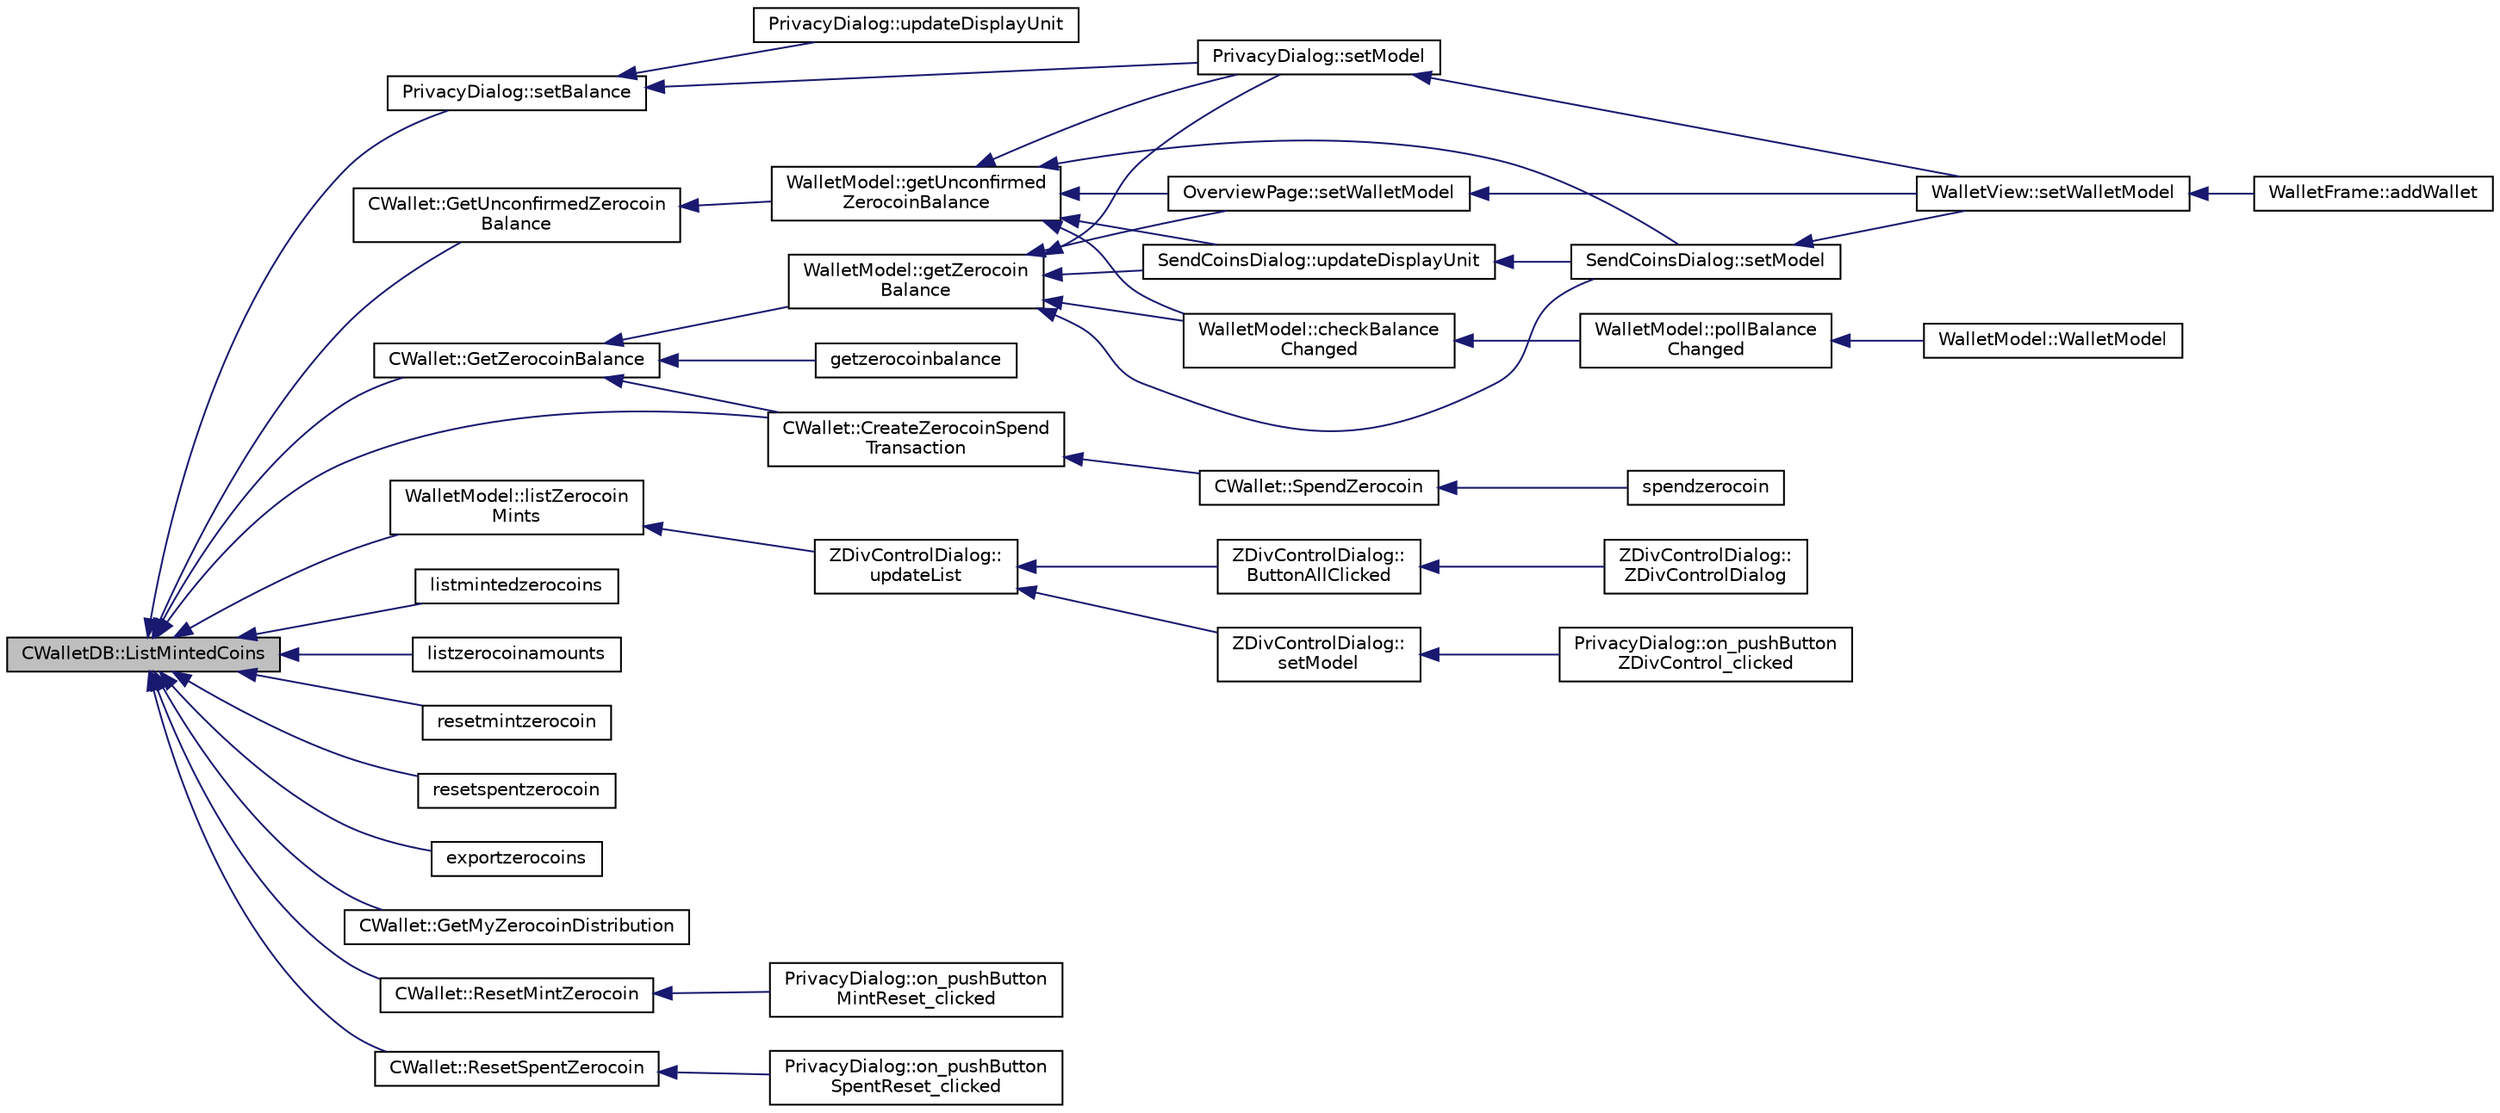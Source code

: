 digraph "CWalletDB::ListMintedCoins"
{
  edge [fontname="Helvetica",fontsize="10",labelfontname="Helvetica",labelfontsize="10"];
  node [fontname="Helvetica",fontsize="10",shape=record];
  rankdir="LR";
  Node104 [label="CWalletDB::ListMintedCoins",height=0.2,width=0.4,color="black", fillcolor="grey75", style="filled", fontcolor="black"];
  Node104 -> Node105 [dir="back",color="midnightblue",fontsize="10",style="solid",fontname="Helvetica"];
  Node105 [label="PrivacyDialog::setBalance",height=0.2,width=0.4,color="black", fillcolor="white", style="filled",URL="$class_privacy_dialog.html#aa2421362d12b1cbf7dd8d6412de5c018"];
  Node105 -> Node106 [dir="back",color="midnightblue",fontsize="10",style="solid",fontname="Helvetica"];
  Node106 [label="PrivacyDialog::setModel",height=0.2,width=0.4,color="black", fillcolor="white", style="filled",URL="$class_privacy_dialog.html#a7a2e2a84934e59ff1ff88de325036472"];
  Node106 -> Node107 [dir="back",color="midnightblue",fontsize="10",style="solid",fontname="Helvetica"];
  Node107 [label="WalletView::setWalletModel",height=0.2,width=0.4,color="black", fillcolor="white", style="filled",URL="$class_wallet_view.html#a0a37ff693a4f9c1e5ddc23f9cd3913be",tooltip="Set the wallet model. "];
  Node107 -> Node108 [dir="back",color="midnightblue",fontsize="10",style="solid",fontname="Helvetica"];
  Node108 [label="WalletFrame::addWallet",height=0.2,width=0.4,color="black", fillcolor="white", style="filled",URL="$class_wallet_frame.html#aa199c3f27654199d84c365cf86167d86"];
  Node105 -> Node109 [dir="back",color="midnightblue",fontsize="10",style="solid",fontname="Helvetica"];
  Node109 [label="PrivacyDialog::updateDisplayUnit",height=0.2,width=0.4,color="black", fillcolor="white", style="filled",URL="$class_privacy_dialog.html#adad34954480b4f17fa84c5c68138483b"];
  Node104 -> Node110 [dir="back",color="midnightblue",fontsize="10",style="solid",fontname="Helvetica"];
  Node110 [label="WalletModel::listZerocoin\lMints",height=0.2,width=0.4,color="black", fillcolor="white", style="filled",URL="$class_wallet_model.html#a901e0b3c32c39bd3301d90f05255f442"];
  Node110 -> Node111 [dir="back",color="midnightblue",fontsize="10",style="solid",fontname="Helvetica"];
  Node111 [label="ZDivControlDialog::\lupdateList",height=0.2,width=0.4,color="black", fillcolor="white", style="filled",URL="$class_z_div_control_dialog.html#af31333e9a73a658c6fb164b40dd958e6"];
  Node111 -> Node112 [dir="back",color="midnightblue",fontsize="10",style="solid",fontname="Helvetica"];
  Node112 [label="ZDivControlDialog::\lsetModel",height=0.2,width=0.4,color="black", fillcolor="white", style="filled",URL="$class_z_div_control_dialog.html#a4ab4c00c0dbba743cbaaacc4f229cfa2"];
  Node112 -> Node113 [dir="back",color="midnightblue",fontsize="10",style="solid",fontname="Helvetica"];
  Node113 [label="PrivacyDialog::on_pushButton\lZDivControl_clicked",height=0.2,width=0.4,color="black", fillcolor="white", style="filled",URL="$class_privacy_dialog.html#a5b91f0ad49402663e5261110eb977163"];
  Node111 -> Node114 [dir="back",color="midnightblue",fontsize="10",style="solid",fontname="Helvetica"];
  Node114 [label="ZDivControlDialog::\lButtonAllClicked",height=0.2,width=0.4,color="black", fillcolor="white", style="filled",URL="$class_z_div_control_dialog.html#aaa5503647cedd55007b4ca106ed1527a"];
  Node114 -> Node115 [dir="back",color="midnightblue",fontsize="10",style="solid",fontname="Helvetica"];
  Node115 [label="ZDivControlDialog::\lZDivControlDialog",height=0.2,width=0.4,color="black", fillcolor="white", style="filled",URL="$class_z_div_control_dialog.html#af899a7ecc19c29ea591ee32b6acbd952"];
  Node104 -> Node116 [dir="back",color="midnightblue",fontsize="10",style="solid",fontname="Helvetica"];
  Node116 [label="listmintedzerocoins",height=0.2,width=0.4,color="black", fillcolor="white", style="filled",URL="$rpcwallet_8cpp.html#a6bbfbd3398385648f95e4ab10617371a"];
  Node104 -> Node117 [dir="back",color="midnightblue",fontsize="10",style="solid",fontname="Helvetica"];
  Node117 [label="listzerocoinamounts",height=0.2,width=0.4,color="black", fillcolor="white", style="filled",URL="$rpcwallet_8cpp.html#ae777438d3a416425546c7e0ce8adfaa9"];
  Node104 -> Node118 [dir="back",color="midnightblue",fontsize="10",style="solid",fontname="Helvetica"];
  Node118 [label="resetmintzerocoin",height=0.2,width=0.4,color="black", fillcolor="white", style="filled",URL="$rpcwallet_8cpp.html#a9336d9bdaa3e1ebb98fb2cc6fdef1d9b"];
  Node104 -> Node119 [dir="back",color="midnightblue",fontsize="10",style="solid",fontname="Helvetica"];
  Node119 [label="resetspentzerocoin",height=0.2,width=0.4,color="black", fillcolor="white", style="filled",URL="$rpcwallet_8cpp.html#afb44b523a9bdf20668ec1e8f2161aa1a"];
  Node104 -> Node120 [dir="back",color="midnightblue",fontsize="10",style="solid",fontname="Helvetica"];
  Node120 [label="exportzerocoins",height=0.2,width=0.4,color="black", fillcolor="white", style="filled",URL="$rpcwallet_8cpp.html#ac377e836e53711d05eef61a2613e5945"];
  Node104 -> Node121 [dir="back",color="midnightblue",fontsize="10",style="solid",fontname="Helvetica"];
  Node121 [label="CWallet::GetZerocoinBalance",height=0.2,width=0.4,color="black", fillcolor="white", style="filled",URL="$group___actions.html#gaba22138d6c6eabe35feed7570a78ee7d"];
  Node121 -> Node122 [dir="back",color="midnightblue",fontsize="10",style="solid",fontname="Helvetica"];
  Node122 [label="WalletModel::getZerocoin\lBalance",height=0.2,width=0.4,color="black", fillcolor="white", style="filled",URL="$class_wallet_model.html#a9f75dd612381206f905a74de2c5be93a"];
  Node122 -> Node123 [dir="back",color="midnightblue",fontsize="10",style="solid",fontname="Helvetica"];
  Node123 [label="OverviewPage::setWalletModel",height=0.2,width=0.4,color="black", fillcolor="white", style="filled",URL="$class_overview_page.html#a2ed52a3a87e9c74fee38fa873c9bc71f"];
  Node123 -> Node107 [dir="back",color="midnightblue",fontsize="10",style="solid",fontname="Helvetica"];
  Node122 -> Node106 [dir="back",color="midnightblue",fontsize="10",style="solid",fontname="Helvetica"];
  Node122 -> Node124 [dir="back",color="midnightblue",fontsize="10",style="solid",fontname="Helvetica"];
  Node124 [label="SendCoinsDialog::setModel",height=0.2,width=0.4,color="black", fillcolor="white", style="filled",URL="$class_send_coins_dialog.html#a73a6c1b1850a334ee652ac167713a2aa"];
  Node124 -> Node107 [dir="back",color="midnightblue",fontsize="10",style="solid",fontname="Helvetica"];
  Node122 -> Node125 [dir="back",color="midnightblue",fontsize="10",style="solid",fontname="Helvetica"];
  Node125 [label="SendCoinsDialog::updateDisplayUnit",height=0.2,width=0.4,color="black", fillcolor="white", style="filled",URL="$class_send_coins_dialog.html#a74815ad8502b126200b6fd2e59e9f042"];
  Node125 -> Node124 [dir="back",color="midnightblue",fontsize="10",style="solid",fontname="Helvetica"];
  Node122 -> Node126 [dir="back",color="midnightblue",fontsize="10",style="solid",fontname="Helvetica"];
  Node126 [label="WalletModel::checkBalance\lChanged",height=0.2,width=0.4,color="black", fillcolor="white", style="filled",URL="$class_wallet_model.html#adcc4eb8cd71cb4de223621866bb7fb7d"];
  Node126 -> Node127 [dir="back",color="midnightblue",fontsize="10",style="solid",fontname="Helvetica"];
  Node127 [label="WalletModel::pollBalance\lChanged",height=0.2,width=0.4,color="black", fillcolor="white", style="filled",URL="$class_wallet_model.html#a51469b2d95cfd4bc0a14ee456fca7b95"];
  Node127 -> Node128 [dir="back",color="midnightblue",fontsize="10",style="solid",fontname="Helvetica"];
  Node128 [label="WalletModel::WalletModel",height=0.2,width=0.4,color="black", fillcolor="white", style="filled",URL="$class_wallet_model.html#af50d9654d2f20e4e4f0789dcb64ad6b1"];
  Node121 -> Node129 [dir="back",color="midnightblue",fontsize="10",style="solid",fontname="Helvetica"];
  Node129 [label="getzerocoinbalance",height=0.2,width=0.4,color="black", fillcolor="white", style="filled",URL="$rpcwallet_8cpp.html#a94a1d2efd030ba11d4c1340d5e1bef6f"];
  Node121 -> Node130 [dir="back",color="midnightblue",fontsize="10",style="solid",fontname="Helvetica"];
  Node130 [label="CWallet::CreateZerocoinSpend\lTransaction",height=0.2,width=0.4,color="black", fillcolor="white", style="filled",URL="$class_c_wallet.html#a7dfcafe767983d2be451af8ea15dda94"];
  Node130 -> Node131 [dir="back",color="midnightblue",fontsize="10",style="solid",fontname="Helvetica"];
  Node131 [label="CWallet::SpendZerocoin",height=0.2,width=0.4,color="black", fillcolor="white", style="filled",URL="$class_c_wallet.html#aedd0ae4e683ee642272e170b7afd33fe"];
  Node131 -> Node132 [dir="back",color="midnightblue",fontsize="10",style="solid",fontname="Helvetica"];
  Node132 [label="spendzerocoin",height=0.2,width=0.4,color="black", fillcolor="white", style="filled",URL="$rpcwallet_8cpp.html#adea64c692ec279a1a3a2c9143f264955"];
  Node104 -> Node133 [dir="back",color="midnightblue",fontsize="10",style="solid",fontname="Helvetica"];
  Node133 [label="CWallet::GetUnconfirmedZerocoin\lBalance",height=0.2,width=0.4,color="black", fillcolor="white", style="filled",URL="$group___actions.html#ga3f3fbeab349ab9f1a9bc45f1f7aea691"];
  Node133 -> Node134 [dir="back",color="midnightblue",fontsize="10",style="solid",fontname="Helvetica"];
  Node134 [label="WalletModel::getUnconfirmed\lZerocoinBalance",height=0.2,width=0.4,color="black", fillcolor="white", style="filled",URL="$class_wallet_model.html#a33e712aa6733a7bc8bb1a62973ce980a"];
  Node134 -> Node123 [dir="back",color="midnightblue",fontsize="10",style="solid",fontname="Helvetica"];
  Node134 -> Node106 [dir="back",color="midnightblue",fontsize="10",style="solid",fontname="Helvetica"];
  Node134 -> Node124 [dir="back",color="midnightblue",fontsize="10",style="solid",fontname="Helvetica"];
  Node134 -> Node125 [dir="back",color="midnightblue",fontsize="10",style="solid",fontname="Helvetica"];
  Node134 -> Node126 [dir="back",color="midnightblue",fontsize="10",style="solid",fontname="Helvetica"];
  Node104 -> Node135 [dir="back",color="midnightblue",fontsize="10",style="solid",fontname="Helvetica"];
  Node135 [label="CWallet::GetMyZerocoinDistribution",height=0.2,width=0.4,color="black", fillcolor="white", style="filled",URL="$group___actions.html#ga003692a074c0d4193456d453e739c2b2"];
  Node104 -> Node130 [dir="back",color="midnightblue",fontsize="10",style="solid",fontname="Helvetica"];
  Node104 -> Node136 [dir="back",color="midnightblue",fontsize="10",style="solid",fontname="Helvetica"];
  Node136 [label="CWallet::ResetMintZerocoin",height=0.2,width=0.4,color="black", fillcolor="white", style="filled",URL="$class_c_wallet.html#a48b81fb27683fe4693a7385909dcd391"];
  Node136 -> Node137 [dir="back",color="midnightblue",fontsize="10",style="solid",fontname="Helvetica"];
  Node137 [label="PrivacyDialog::on_pushButton\lMintReset_clicked",height=0.2,width=0.4,color="black", fillcolor="white", style="filled",URL="$class_privacy_dialog.html#a1a50924516087ce5810b2b2831567a31"];
  Node104 -> Node138 [dir="back",color="midnightblue",fontsize="10",style="solid",fontname="Helvetica"];
  Node138 [label="CWallet::ResetSpentZerocoin",height=0.2,width=0.4,color="black", fillcolor="white", style="filled",URL="$class_c_wallet.html#abc70af84f54700a62cf8ef530f6faaaa"];
  Node138 -> Node139 [dir="back",color="midnightblue",fontsize="10",style="solid",fontname="Helvetica"];
  Node139 [label="PrivacyDialog::on_pushButton\lSpentReset_clicked",height=0.2,width=0.4,color="black", fillcolor="white", style="filled",URL="$class_privacy_dialog.html#a4bbf07a37a93225e0ef7806d77ff3264"];
}
